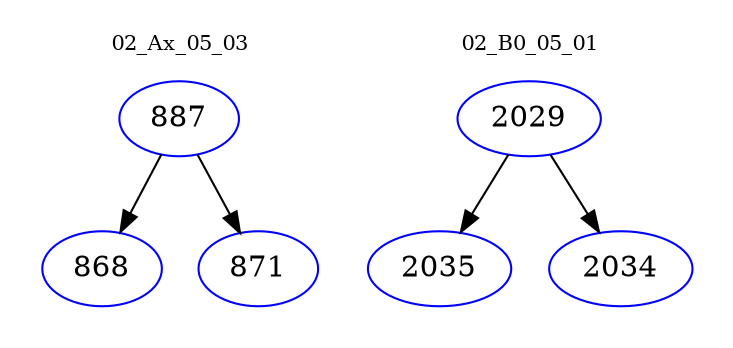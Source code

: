 digraph{
subgraph cluster_0 {
color = white
label = "02_Ax_05_03";
fontsize=10;
T0_887 [label="887", color="blue"]
T0_887 -> T0_868 [color="black"]
T0_868 [label="868", color="blue"]
T0_887 -> T0_871 [color="black"]
T0_871 [label="871", color="blue"]
}
subgraph cluster_1 {
color = white
label = "02_B0_05_01";
fontsize=10;
T1_2029 [label="2029", color="blue"]
T1_2029 -> T1_2035 [color="black"]
T1_2035 [label="2035", color="blue"]
T1_2029 -> T1_2034 [color="black"]
T1_2034 [label="2034", color="blue"]
}
}
